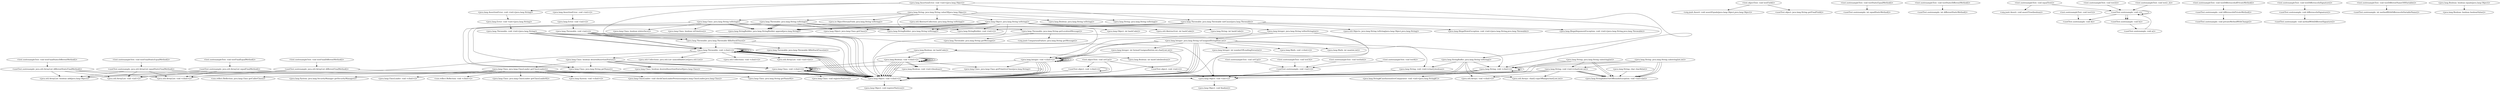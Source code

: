 digraph "old-call-graph" {
    "<test.objectTest: void setUp()>"
    "<sootTest.object: void <clinit>()>"
    "<test.objectTest: void setUp()>"->"<sootTest.object: void <clinit>()>";
    "<java.lang.Object: void <clinit>()>"
    "<test.objectTest: void setUp()>"->"<java.lang.Object: void <clinit>()>";
    "<test.objectTest: void testField()>"
    "<org.junit.Assert: void assertEquals(java.lang.Object,java.lang.Object)>"
    "<test.objectTest: void testField()>"->"<org.junit.Assert: void assertEquals(java.lang.Object,java.lang.Object)>";
    "<test.sootexampleTest: void testStaticEqualMethod()>"
    "<sootTest.sootexample: int equalStaticMethod()>"
    "<test.sootexampleTest: void testStaticEqualMethod()>"->"<sootTest.sootexample: int equalStaticMethod()>";
    "<test.sootexampleTest: void testFinalStaticDifferentMethod()>"
    "<sootTest.sootexample: java.util.ArrayList differentStaticFinalMethod()>"
    "<test.sootexampleTest: void testFinalStaticDifferentMethod()>"->"<sootTest.sootexample: java.util.ArrayList differentStaticFinalMethod()>";
    "<test.sootexampleTest: void testStaticDifferentMethod()>"
    "<sootTest.sootexample: int differentStaticMethod()>"
    "<test.sootexampleTest: void testStaticDifferentMethod()>"->"<sootTest.sootexample: int differentStaticMethod()>";
    "<test.sootexampleTest: void testFinalStaticEqualMethod()>"
    "<sootTest.sootexample: java.util.ArrayList equalStaticFinalMethod()>"
    "<test.sootexampleTest: void testFinalStaticEqualMethod()>"->"<sootTest.sootexample: java.util.ArrayList equalStaticFinalMethod()>";
    "<test.sootexampleTest: void equalTest()>"
    "<org.junit.Assert: void assertTrue(boolean)>"
    "<test.sootexampleTest: void equalTest()>"->"<org.junit.Assert: void assertTrue(boolean)>";
    "<sootTest.object: void <clinit>()>"->"<sootTest.object: void <clinit>()>";
    "<sootTest.object: void <clinit>()>"->"<java.lang.Object: void <clinit>()>";
    "<java.lang.Object: void <clinit>()>"->"<java.lang.Object: void <clinit>()>";
    "<java.lang.Object: void registerNatives()>"
    "<java.lang.Object: void <clinit>()>"->"<java.lang.Object: void registerNatives()>";
    "<java.util.ArrayList: void <clinit>()>"
    "<sootTest.sootexample: java.util.ArrayList differentStaticFinalMethod()>"->"<java.util.ArrayList: void <clinit>()>";
    "<sootTest.sootexample: java.util.ArrayList differentStaticFinalMethod()>"->"<java.lang.Object: void <clinit>()>";
    "<sootTest.sootexample: java.util.ArrayList equalStaticFinalMethod()>"->"<java.util.ArrayList: void <clinit>()>";
    "<sootTest.sootexample: java.util.ArrayList equalStaticFinalMethod()>"->"<java.lang.Object: void <clinit>()>";
    "<java.lang.String: void <clinit>()>"
    "<java.lang.String: void <clinit>()>"->"<java.lang.String: void <clinit>()>";
    "<java.lang.String: void <clinit>()>"->"<java.lang.Object: void <clinit>()>";
    "<java.lang.String: void <clinit>()>"->"<java.lang.String: void <clinit>()>";
    "<java.lang.String: void <clinit>()>"->"<java.lang.Object: void <clinit>()>";
    "<sootTest.object: void <init>()>"
    "<test.objectTest: void setUp()>"->"<sootTest.object: void <init>()>";
    "<sootTest.object: java.lang.String getFinalField()>"
    "<test.objectTest: void testField()>"->"<sootTest.object: java.lang.String getFinalField()>";
    "<test.sootexampleTest: void setUp()>"
    "<sootTest.sootexample: void <init>()>"
    "<test.sootexampleTest: void setUp()>"->"<sootTest.sootexample: void <init>()>";
    "<test.sootexampleTest: void test1()>"
    "<sootTest.sootexample: void d()>"
    "<test.sootexampleTest: void test1()>"->"<sootTest.sootexample: void d()>";
    "<test.sootexampleTest: void test2()>"
    "<sootTest.sootexample: void c()>"
    "<test.sootexampleTest: void test2()>"->"<sootTest.sootexample: void c()>";
    "<test.sootexampleTest: void test3()>"
    "<test.sootexampleTest: void test3()>"->"<sootTest.sootexample: void <init>()>";
    "<test.sootexampleTest: void test2_2()>"
    "<test.sootexampleTest: void test2_2()>"->"<sootTest.sootexample: void c()>";
    "<test.sootexampleTest: void testInit()>"
    "<test.sootexampleTest: void testInit()>"->"<sootTest.sootexample: void <init>()>";
    "<test.sootexampleTest: void test4()>"
    "<test.sootexampleTest: void test4()>"->"<sootTest.sootexample: void <init>()>";
    "<test.sootexampleTest: void testDifferenceInAPrivateMethod()>"
    "<sootTest.sootexample: void differenceInPrivateMethod()>"
    "<test.sootexampleTest: void testDifferenceInAPrivateMethod()>"->"<sootTest.sootexample: void differenceInPrivateMethod()>";
    "<test.sootexampleTest: void testDifferenceInSignature()>"
    "<sootTest.sootexample: void differenceInSignature()>"
    "<test.sootexampleTest: void testDifferenceInSignature()>"->"<sootTest.sootexample: void differenceInSignature()>";
    "<test.sootexampleTest: void testDifferentNameOfAVariable()>"
    "<sootTest.sootexample: int methodWithDifferenceInVariableName()>"
    "<test.sootexampleTest: void testDifferentNameOfAVariable()>"->"<sootTest.sootexample: int methodWithDifferenceInVariableName()>";
    "<test.sootexampleTest: void testFinalEqualMethod()>"
    "<sootTest.sootexample: java.util.ArrayList equalFinalMethod()>"
    "<test.sootexampleTest: void testFinalEqualMethod()>"->"<sootTest.sootexample: java.util.ArrayList equalFinalMethod()>";
    "<sootTest.sootexample: java.util.ArrayList equalFinalMethod()>"->"<java.util.ArrayList: void <clinit>()>";
    "<sootTest.sootexample: java.util.ArrayList equalFinalMethod()>"->"<java.lang.Object: void <clinit>()>";
    "<test.sootexampleTest: void testFinalDifferentMethod()>"
    "<sootTest.sootexample: java.util.ArrayList differentFinalMethod()>"
    "<test.sootexampleTest: void testFinalDifferentMethod()>"->"<sootTest.sootexample: java.util.ArrayList differentFinalMethod()>";
    "<sootTest.sootexample: java.util.ArrayList differentFinalMethod()>"->"<java.util.ArrayList: void <clinit>()>";
    "<sootTest.sootexample: java.util.ArrayList differentFinalMethod()>"->"<java.lang.Object: void <clinit>()>";
    "<test.sootexampleTest: void equalTest()>"->"<sootTest.sootexample: void c()>";
    "<java.util.ArrayList: void <init>()>"
    "<sootTest.sootexample: java.util.ArrayList differentStaticFinalMethod()>"->"<java.util.ArrayList: void <init>()>";
    "<java.util.ArrayList: boolean add(java.lang.Object)>"
    "<sootTest.sootexample: java.util.ArrayList differentStaticFinalMethod()>"->"<java.util.ArrayList: boolean add(java.lang.Object)>";
    "<sootTest.sootexample: java.util.ArrayList equalStaticFinalMethod()>"->"<java.util.ArrayList: void <init>()>";
    "<sootTest.sootexample: java.util.ArrayList equalStaticFinalMethod()>"->"<java.util.ArrayList: boolean add(java.lang.Object)>";
    "<java.lang.AssertionError: void <init>(java.lang.Object)>"
    "<java.lang.AssertionError: void <init>(java.lang.Object)>"->"<java.lang.String: void <clinit>()>";
    "<java.lang.String: java.lang.String valueOf(java.lang.Object)>"
    "<java.lang.AssertionError: void <init>(java.lang.Object)>"->"<java.lang.String: java.lang.String valueOf(java.lang.Object)>";
    "<java.lang.AssertionError: void <init>(java.lang.Object)>"->"<java.lang.Object: void <clinit>()>";
    "<java.lang.String$CaseInsensitiveComparator: void <init>(java.lang.String$1)>"
    "<java.lang.String: void <clinit>()>"->"<java.lang.String$CaseInsensitiveComparator: void <init>(java.lang.String$1)>";
    "<java.lang.Throwable: java.lang.String toString()>"
    "<java.lang.String: java.lang.String valueOf(java.lang.Object)>"->"<java.lang.Throwable: java.lang.String toString()>";
    "<java.lang.Object: java.lang.String toString()>"
    "<java.lang.String: java.lang.String valueOf(java.lang.Object)>"->"<java.lang.Object: java.lang.String toString()>";
    "<java.util.AbstractCollection: java.lang.String toString()>"
    "<java.lang.String: java.lang.String valueOf(java.lang.Object)>"->"<java.util.AbstractCollection: java.lang.String toString()>";
    "<java.lang.StringBuffer: java.lang.String toString()>"
    "<java.lang.String: java.lang.String valueOf(java.lang.Object)>"->"<java.lang.StringBuffer: java.lang.String toString()>";
    "<java.lang.Boolean: java.lang.String toString()>"
    "<java.lang.String: java.lang.String valueOf(java.lang.Object)>"->"<java.lang.Boolean: java.lang.String toString()>";
    "<java.lang.StringBuilder: java.lang.String toString()>"
    "<java.lang.String: java.lang.String valueOf(java.lang.Object)>"->"<java.lang.StringBuilder: java.lang.String toString()>";
    "<java.lang.Class: java.lang.String toString()>"
    "<java.lang.String: java.lang.String valueOf(java.lang.Object)>"->"<java.lang.Class: java.lang.String toString()>";
    "<java.lang.String: java.lang.String toString()>"
    "<java.lang.String: java.lang.String valueOf(java.lang.Object)>"->"<java.lang.String: java.lang.String toString()>";
    "<java.io.ObjectStreamField: java.lang.String toString()>"
    "<java.lang.String: java.lang.String valueOf(java.lang.Object)>"->"<java.io.ObjectStreamField: java.lang.String toString()>";
    "<java.lang.Integer: void <clinit>()>"
    "<java.lang.Object: java.lang.String toString()>"->"<java.lang.Integer: void <clinit>()>";
    "<java.lang.Integer: java.lang.String toHexString(int)>"
    "<java.lang.Object: java.lang.String toString()>"->"<java.lang.Integer: java.lang.String toHexString(int)>";
    "<java.lang.Object: java.lang.String toString()>"->"<java.lang.Object: void <clinit>()>";
    "<java.util.Arrays: void <clinit>()>"
    "<java.lang.StringBuffer: java.lang.String toString()>"->"<java.util.Arrays: void <clinit>()>";
    "<java.util.Arrays: char[] copyOfRange(char[],int,int)>"
    "<java.lang.StringBuffer: java.lang.String toString()>"->"<java.util.Arrays: char[] copyOfRange(char[],int,int)>";
    "<java.lang.StringBuffer: java.lang.String toString()>"->"<java.lang.Object: void <clinit>()>";
    "<java.lang.StringBuffer: java.lang.String toString()>"->"<java.lang.String: void <clinit>()>";
    "<java.lang.StringBuffer: java.lang.String toString()>"->"<java.lang.Object: void <clinit>()>";
    "<java.lang.Class: void <clinit>()>"
    "<java.lang.Integer: void <clinit>()>"->"<java.lang.Class: void <clinit>()>";
    "<java.lang.Class: java.lang.Class getPrimitiveClass(java.lang.String)>"
    "<java.lang.Integer: void <clinit>()>"->"<java.lang.Class: java.lang.Class getPrimitiveClass(java.lang.String)>";
    "<java.lang.Integer: void <clinit>()>"->"<java.lang.Object: void <clinit>()>";
    "<java.lang.Integer: void <clinit>()>"->"<java.lang.Integer: void <clinit>()>";
    "<java.lang.Integer: void <clinit>()>"->"<java.lang.Object: void <clinit>()>";
    "<java.lang.Integer: void <clinit>()>"->"<java.lang.Integer: void <clinit>()>";
    "<java.lang.Integer: void <clinit>()>"->"<java.lang.Object: void <clinit>()>";
    "<java.lang.Integer: void <clinit>()>"->"<java.lang.Integer: void <clinit>()>";
    "<java.lang.Integer: void <clinit>()>"->"<java.lang.Object: void <clinit>()>";
    "<java.lang.Integer: void <clinit>()>"->"<java.lang.Integer: void <clinit>()>";
    "<java.lang.Integer: void <clinit>()>"->"<java.lang.Object: void <clinit>()>";
    "<java.lang.Integer: void <clinit>()>"->"<java.lang.Integer: void <clinit>()>";
    "<java.lang.Integer: void <clinit>()>"->"<java.lang.Object: void <clinit>()>";
    "<java.lang.Integer: java.lang.String toHexString(int)>"->"<java.lang.Integer: void <clinit>()>";
    "<java.lang.Integer: java.lang.String toUnsignedString0(int,int)>"
    "<java.lang.Integer: java.lang.String toHexString(int)>"->"<java.lang.Integer: java.lang.String toUnsignedString0(int,int)>";
    "<java.lang.Integer: java.lang.String toHexString(int)>"->"<java.lang.Object: void <clinit>()>";
    "<java.lang.Class: void <clinit>()>"->"<java.lang.Class: void <clinit>()>";
    "<java.lang.Class: void registerNatives()>"
    "<java.lang.Class: void <clinit>()>"->"<java.lang.Class: void registerNatives()>";
    "<java.lang.Class: void <clinit>()>"->"<java.lang.Object: void <clinit>()>";
    "<java.lang.Class: void <clinit>()>"->"<java.lang.Class: void <clinit>()>";
    "<java.lang.Class: void <clinit>()>"->"<java.lang.Object: void <clinit>()>";
    "<java.lang.Class: void <clinit>()>"->"<java.lang.Class: void <clinit>()>";
    "<java.lang.Class: void <clinit>()>"->"<java.lang.Object: void <clinit>()>";
    "<java.lang.Class: void <clinit>()>"->"<java.lang.Class: void <clinit>()>";
    "<java.lang.Class: void <clinit>()>"->"<java.lang.Object: void <clinit>()>";
    "<java.lang.Integer: java.lang.String toUnsignedString0(int,int)>"->"<java.lang.Integer: void <clinit>()>";
    "<java.lang.Integer: int formatUnsignedInt(int,int,char[],int,int)>"
    "<java.lang.Integer: java.lang.String toUnsignedString0(int,int)>"->"<java.lang.Integer: int formatUnsignedInt(int,int,char[],int,int)>";
    "<java.lang.Math: int max(int,int)>"
    "<java.lang.Integer: java.lang.String toUnsignedString0(int,int)>"->"<java.lang.Math: int max(int,int)>";
    "<java.lang.Integer: int numberOfLeadingZeros(int)>"
    "<java.lang.Integer: java.lang.String toUnsignedString0(int,int)>"->"<java.lang.Integer: int numberOfLeadingZeros(int)>";
    "<java.lang.Integer: java.lang.String toUnsignedString0(int,int)>"->"<java.lang.Object: void <clinit>()>";
    "<java.lang.Integer: java.lang.String toUnsignedString0(int,int)>"->"<java.lang.String: void <clinit>()>";
    "<java.lang.Integer: java.lang.String toUnsignedString0(int,int)>"->"<java.lang.Object: void <clinit>()>";
    "<java.lang.Integer: java.lang.String toUnsignedString0(int,int)>"->"<java.lang.Integer: void <clinit>()>";
    "<java.lang.Integer: java.lang.String toUnsignedString0(int,int)>"->"<java.lang.Object: void <clinit>()>";
    "<java.lang.Math: void <clinit>()>"
    "<java.lang.Integer: java.lang.String toUnsignedString0(int,int)>"->"<java.lang.Math: void <clinit>()>";
    "<java.lang.Integer: java.lang.String toUnsignedString0(int,int)>"->"<java.lang.Object: void <clinit>()>";
    "<java.lang.Integer: int formatUnsignedInt(int,int,char[],int,int)>"->"<java.lang.Integer: void <clinit>()>";
    "<java.lang.Integer: int formatUnsignedInt(int,int,char[],int,int)>"->"<java.lang.Object: void <clinit>()>";
    "<java.lang.Object: void <init>()>"
    "<sootTest.object: void <init>()>"->"<java.lang.Object: void <init>()>";
    "<java.lang.Object: void finalize()>"
    "<java.lang.Object: void <init>()>"->"<java.lang.Object: void finalize()>";
    "<sootTest.sootexample: void <init>()>"->"<java.lang.Object: void <init>()>";
    "<sootTest.sootexample: void b()>"
    "<sootTest.sootexample: void c()>"->"<sootTest.sootexample: void b()>";
    "<sootTest.sootexample: void c()>"->"<sootTest.sootexample: void b()>";
    "<sootTest.sootexample: void c()>"->"<sootTest.sootexample: void c()>";
    "<sootTest.sootexample: void c()>"->"<sootTest.sootexample: void d()>";
    "<sootTest.sootexample: void privateMethodWithChange()>"
    "<sootTest.sootexample: void differenceInPrivateMethod()>"->"<sootTest.sootexample: void privateMethodWithChange()>";
    "<sootTest.sootexample: void methodWithDifferentSignature()>"
    "<sootTest.sootexample: void differenceInSignature()>"->"<sootTest.sootexample: void methodWithDifferentSignature()>";
    "<sootTest.sootexample: java.util.ArrayList equalFinalMethod()>"->"<java.util.ArrayList: void <init>()>";
    "<sootTest.sootexample: java.util.ArrayList equalFinalMethod()>"->"<java.util.ArrayList: boolean add(java.lang.Object)>";
    "<sootTest.sootexample: java.util.ArrayList differentFinalMethod()>"->"<java.util.ArrayList: void <init>()>";
    "<sootTest.sootexample: java.util.ArrayList differentFinalMethod()>"->"<java.util.ArrayList: boolean add(java.lang.Object)>";
    "<java.lang.AssertionError: void <init>()>"
    "<java.lang.Error: void <init>()>"
    "<java.lang.AssertionError: void <init>()>"->"<java.lang.Error: void <init>()>";
    "<java.lang.AssertionError: void <init>(java.lang.String)>"
    "<java.lang.AssertionError: void <init>(java.lang.Object)>"->"<java.lang.AssertionError: void <init>(java.lang.String)>";
    "<java.lang.Throwable: java.lang.Throwable initCause(java.lang.Throwable)>"
    "<java.lang.AssertionError: void <init>(java.lang.Object)>"->"<java.lang.Throwable: java.lang.Throwable initCause(java.lang.Throwable)>";
    "<java.util.Objects: java.lang.String toString(java.lang.Object,java.lang.String)>"
    "<java.lang.Throwable: java.lang.Throwable initCause(java.lang.Throwable)>"->"<java.util.Objects: java.lang.String toString(java.lang.Object,java.lang.String)>";
    "<java.lang.Boolean: boolean equals(java.lang.Object)>"
    "<java.lang.Boolean: boolean booleanValue()>"
    "<java.lang.Boolean: boolean equals(java.lang.Object)>"->"<java.lang.Boolean: boolean booleanValue()>";
    "<java.lang.Class: java.lang.String getName()>"
    "<java.lang.Class: java.lang.String getName0()>"
    "<java.lang.Class: java.lang.String getName()>"->"<java.lang.Class: java.lang.String getName0()>";
    "<java.lang.Object: java.lang.Class getClass()>"
    "<java.lang.Throwable: java.lang.String toString()>"->"<java.lang.Object: java.lang.Class getClass()>";
    "<java.lang.Throwable: java.lang.String getLocalizedMessage()>"
    "<java.lang.Throwable: java.lang.String toString()>"->"<java.lang.Throwable: java.lang.String getLocalizedMessage()>";
    "<java.lang.Throwable: java.lang.String toString()>"->"<java.lang.Class: java.lang.String getName()>";
    "<java.lang.StringBuilder: void <init>()>"
    "<java.lang.Throwable: java.lang.String toString()>"->"<java.lang.StringBuilder: void <init>()>";
    "<java.lang.StringBuilder: java.lang.StringBuilder append(java.lang.String)>"
    "<java.lang.Throwable: java.lang.String toString()>"->"<java.lang.StringBuilder: java.lang.StringBuilder append(java.lang.String)>";
    "<java.lang.Throwable: java.lang.String toString()>"->"<java.lang.StringBuilder: java.lang.StringBuilder append(java.lang.String)>";
    "<java.lang.Throwable: java.lang.String toString()>"->"<java.lang.StringBuilder: java.lang.StringBuilder append(java.lang.String)>";
    "<java.lang.Throwable: java.lang.String toString()>"->"<java.lang.StringBuilder: java.lang.String toString()>";
    "<java.lang.Object: java.lang.String toString()>"->"<java.lang.StringBuilder: void <init>()>";
    "<java.lang.Object: java.lang.String toString()>"->"<java.lang.StringBuilder: java.lang.StringBuilder append(java.lang.String)>";
    "<java.lang.Object: java.lang.String toString()>"->"<java.lang.Object: java.lang.Class getClass()>";
    "<java.lang.Object: int hashCode()>"
    "<java.lang.Object: java.lang.String toString()>"->"<java.lang.Object: int hashCode()>";
    "<java.util.AbstractList: int hashCode()>"
    "<java.lang.Object: java.lang.String toString()>"->"<java.util.AbstractList: int hashCode()>";
    "<java.lang.Boolean: int hashCode()>"
    "<java.lang.Object: java.lang.String toString()>"->"<java.lang.Boolean: int hashCode()>";
    "<java.lang.String: int hashCode()>"
    "<java.lang.Object: java.lang.String toString()>"->"<java.lang.String: int hashCode()>";
    "<java.lang.Object: java.lang.String toString()>"->"<java.lang.Class: java.lang.String getName()>";
    "<java.lang.Object: java.lang.String toString()>"->"<java.lang.StringBuilder: java.lang.StringBuilder append(java.lang.String)>";
    "<java.lang.Object: java.lang.String toString()>"->"<java.lang.StringBuilder: java.lang.StringBuilder append(java.lang.String)>";
    "<java.lang.Object: java.lang.String toString()>"->"<java.lang.StringBuilder: java.lang.String toString()>";
    "<java.lang.Boolean: void <clinit>()>"
    "<java.lang.Boolean: int hashCode()>"->"<java.lang.Boolean: void <clinit>()>";
    "<java.lang.Boolean: int hashCode(boolean)>"
    "<java.lang.Boolean: int hashCode()>"->"<java.lang.Boolean: int hashCode(boolean)>";
    "<java.lang.Boolean: int hashCode()>"->"<java.lang.Object: void <clinit>()>";
    "<java.lang.Boolean: void <clinit>()>"->"<java.lang.Boolean: void <clinit>()>";
    "<java.lang.Boolean: void <clinit>()>"->"<java.lang.Class: java.lang.Class getPrimitiveClass(java.lang.String)>";
    "<java.lang.Boolean: void <clinit>()>"->"<java.lang.Object: void <clinit>()>";
    "<java.lang.Boolean: void <clinit>()>"->"<java.lang.Boolean: void <clinit>()>";
    "<java.lang.Boolean: void <clinit>()>"->"<java.lang.Object: void <clinit>()>";
    "<java.lang.Boolean: void <clinit>()>"->"<java.lang.Class: void <clinit>()>";
    "<java.lang.Boolean: void <clinit>()>"->"<java.lang.Object: void <clinit>()>";
    "<java.lang.Boolean: void <clinit>()>"->"<java.lang.Boolean: void <clinit>()>";
    "<java.lang.Boolean: void <clinit>()>"->"<java.lang.Object: void <clinit>()>";
    "<java.lang.Boolean: void <clinit>()>"->"<java.lang.Boolean: void <clinit>()>";
    "<java.lang.Boolean: void <clinit>()>"->"<java.lang.Object: void <clinit>()>";
    "<java.lang.Boolean: void <clinit>()>"->"<java.lang.Boolean: void <clinit>()>";
    "<java.lang.Boolean: void <clinit>()>"->"<java.lang.Object: void <clinit>()>";
    "<java.lang.String: void <init>(char[],boolean)>"
    "<java.lang.StringBuffer: java.lang.String toString()>"->"<java.lang.String: void <init>(char[],boolean)>";
    "<java.lang.Class: java.lang.String toString()>"->"<java.lang.StringBuilder: void <init>()>";
    "<java.lang.Class: java.lang.String toString()>"->"<java.lang.StringBuilder: java.lang.StringBuilder append(java.lang.String)>";
    "<java.lang.Class: boolean isInterface()>"
    "<java.lang.Class: java.lang.String toString()>"->"<java.lang.Class: boolean isInterface()>";
    "<java.lang.Class: boolean isPrimitive()>"
    "<java.lang.Class: java.lang.String toString()>"->"<java.lang.Class: boolean isPrimitive()>";
    "<java.lang.Class: java.lang.String toString()>"->"<java.lang.Class: java.lang.String getName()>";
    "<java.lang.Class: java.lang.String toString()>"->"<java.lang.StringBuilder: java.lang.StringBuilder append(java.lang.String)>";
    "<java.lang.Class: java.lang.String toString()>"->"<java.lang.StringBuilder: java.lang.String toString()>";
    "<java.lang.Integer: java.lang.String toUnsignedString0(int,int)>"->"<java.lang.String: void <init>(char[],boolean)>";
    "<sootTest.sootexample: void a()>"
    "<sootTest.sootexample: void b()>"->"<sootTest.sootexample: void a()>";
    "<java.lang.Throwable: void <init>()>"
    "<java.lang.Error: void <init>()>"->"<java.lang.Throwable: void <init>()>";
    "<java.lang.Throwable: void <clinit>()>"
    "<java.lang.Throwable: void <init>()>"->"<java.lang.Throwable: void <clinit>()>";
    "<java.lang.Throwable: void <init>()>"->"<java.lang.Object: void <clinit>()>";
    "<java.lang.Throwable: void <init>()>"->"<java.lang.Throwable: void <clinit>()>";
    "<java.lang.Throwable: void <init>()>"->"<java.lang.Object: void <clinit>()>";
    "<java.lang.Throwable: void <clinit>()>"->"<java.lang.Throwable: void <clinit>()>";
    "<java.util.Collections: java.util.List unmodifiableList(java.util.List)>"
    "<java.lang.Throwable: void <clinit>()>"->"<java.util.Collections: java.util.List unmodifiableList(java.util.List)>";
    "<java.lang.Throwable: void <clinit>()>"->"<java.lang.Object: void <clinit>()>";
    "<java.lang.Throwable: void <clinit>()>"->"<java.lang.Throwable: void <clinit>()>";
    "<java.lang.Throwable: void <clinit>()>"->"<java.lang.Object: void <clinit>()>";
    "<java.lang.Throwable: void <clinit>()>"->"<java.lang.Throwable: void <clinit>()>";
    "<java.lang.Throwable: void <clinit>()>"->"<java.lang.Object: void <clinit>()>";
    "<java.lang.Throwable: void <clinit>()>"->"<java.lang.Throwable: void <clinit>()>";
    "<java.lang.Throwable: void <clinit>()>"->"<java.lang.Object: void <clinit>()>";
    "<java.util.Collections: void <clinit>()>"
    "<java.lang.Throwable: void <clinit>()>"->"<java.util.Collections: void <clinit>()>";
    "<java.lang.Throwable: void <clinit>()>"->"<java.lang.Object: void <clinit>()>";
    "<java.lang.Throwable: void <clinit>()>"->"<java.util.ArrayList: void <clinit>()>";
    "<java.lang.Throwable: void <clinit>()>"->"<java.lang.Object: void <clinit>()>";
    "<java.lang.Throwable: void <clinit>()>"->"<java.lang.Throwable: void <clinit>()>";
    "<java.lang.Throwable: void <clinit>()>"->"<java.lang.Object: void <clinit>()>";
    "<java.lang.Error: void <init>(java.lang.String)>"
    "<java.lang.AssertionError: void <init>(java.lang.String)>"->"<java.lang.Error: void <init>(java.lang.String)>";
    "<java.lang.Throwable: java.lang.Throwable initCause(java.lang.Throwable)>"->"<java.lang.StringBuilder: void <init>()>";
    "<java.lang.Throwable: java.lang.Throwable initCause(java.lang.Throwable)>"->"<java.lang.StringBuilder: java.lang.StringBuilder append(java.lang.String)>";
    "<java.lang.Throwable: java.lang.Throwable initCause(java.lang.Throwable)>"->"<java.lang.StringBuilder: java.lang.StringBuilder append(java.lang.String)>";
    "<java.lang.Throwable: java.lang.Throwable initCause(java.lang.Throwable)>"->"<java.lang.StringBuilder: java.lang.String toString()>";
    "<java.lang.IllegalStateException: void <init>(java.lang.String,java.lang.Throwable)>"
    "<java.lang.Throwable: java.lang.Throwable initCause(java.lang.Throwable)>"->"<java.lang.IllegalStateException: void <init>(java.lang.String,java.lang.Throwable)>";
    "<java.lang.IllegalArgumentException: void <init>(java.lang.String,java.lang.Throwable)>"
    "<java.lang.Throwable: java.lang.Throwable initCause(java.lang.Throwable)>"->"<java.lang.IllegalArgumentException: void <init>(java.lang.String,java.lang.Throwable)>";
    "<java.lang.Throwable: java.lang.String getMessage()>"
    "<java.lang.Throwable: java.lang.String getLocalizedMessage()>"->"<java.lang.Throwable: java.lang.String getMessage()>";
    "<org.junit.ComparisonFailure: java.lang.String getMessage()>"
    "<java.lang.Throwable: java.lang.String getLocalizedMessage()>"->"<org.junit.ComparisonFailure: java.lang.String getMessage()>";
    "<java.lang.Boolean: void <init>(boolean)>"
    "<java.lang.Boolean: void <clinit>()>"->"<java.lang.Boolean: void <init>(boolean)>";
    "<java.lang.Boolean: void <clinit>()>"->"<java.lang.Boolean: void <init>(boolean)>";
    "<java.lang.String: void <init>(char[],boolean)>"->"<java.lang.Object: void <init>()>";
    "<sootTest.sootexample: void a()>"->"<sootTest.sootexample: void c()>";
    "<java.lang.Throwable: void <init>()>"->"<java.lang.Object: void <init>()>";
    "<java.lang.Throwable: java.lang.Throwable fillInStackTrace()>"
    "<java.lang.Throwable: void <init>()>"->"<java.lang.Throwable: java.lang.Throwable fillInStackTrace()>";
    "<java.lang.Throwable: java.lang.Throwable fillInStackTrace()>"->"<java.lang.Throwable: void <clinit>()>";
    "<java.lang.Throwable: java.lang.Throwable fillInStackTrace()>"->"<java.lang.Object: void <clinit>()>";
    "<java.lang.Class: boolean desiredAssertionStatus()>"
    "<java.lang.Throwable: void <clinit>()>"->"<java.lang.Class: boolean desiredAssertionStatus()>";
    "<java.util.ArrayList: void <init>(int)>"
    "<java.lang.Throwable: void <clinit>()>"->"<java.util.ArrayList: void <init>(int)>";
    "<java.lang.Class: boolean desiredAssertionStatus()>"->"<java.lang.Class: void <clinit>()>";
    "<java.lang.Class: boolean desiredAssertionStatus0(java.lang.Class)>"
    "<java.lang.Class: boolean desiredAssertionStatus()>"->"<java.lang.Class: boolean desiredAssertionStatus0(java.lang.Class)>";
    "<java.lang.Class: boolean desiredAssertionStatus()>"->"<java.lang.Class: boolean desiredAssertionStatus0(java.lang.Class)>";
    "<java.lang.Class: boolean desiredAssertionStatus()>"->"<java.lang.Object: void <clinit>()>";
    "<java.lang.Class: boolean desiredAssertionStatus()>"->"<java.lang.Class: void <clinit>()>";
    "<java.lang.Class: boolean desiredAssertionStatus()>"->"<java.lang.Object: void <clinit>()>";
    "<java.lang.Throwable: void <init>(java.lang.String)>"
    "<java.lang.Error: void <init>(java.lang.String)>"->"<java.lang.Throwable: void <init>(java.lang.String)>";
    "<java.lang.Throwable: void <init>(java.lang.String)>"->"<java.lang.Throwable: void <clinit>()>";
    "<java.lang.Throwable: void <init>(java.lang.String)>"->"<java.lang.Object: void <clinit>()>";
    "<java.lang.Throwable: void <init>(java.lang.String)>"->"<java.lang.Throwable: void <clinit>()>";
    "<java.lang.Throwable: void <init>(java.lang.String)>"->"<java.lang.Object: void <clinit>()>";
    "<java.lang.Boolean: void <init>(boolean)>"->"<java.lang.Object: void <init>()>";
    "<java.lang.Throwable: java.lang.Throwable fillInStackTrace(int)>"
    "<java.lang.Throwable: java.lang.Throwable fillInStackTrace()>"->"<java.lang.Throwable: java.lang.Throwable fillInStackTrace(int)>";
    "<java.lang.Class: java.lang.ClassLoader getClassLoader()>"
    "<java.lang.Class: boolean desiredAssertionStatus()>"->"<java.lang.Class: java.lang.ClassLoader getClassLoader()>";
    "<java.lang.Class: boolean desiredAssertionStatus()>"->"<java.lang.Class: java.lang.String getName()>";
    "<java.lang.System: void <clinit>()>"
    "<java.lang.Class: java.lang.ClassLoader getClassLoader()>"->"<java.lang.System: void <clinit>()>";
    "<java.lang.ClassLoader: void checkClassLoaderPermission(java.lang.ClassLoader,java.lang.Class)>"
    "<java.lang.Class: java.lang.ClassLoader getClassLoader()>"->"<java.lang.ClassLoader: void checkClassLoaderPermission(java.lang.ClassLoader,java.lang.Class)>";
    "<sun.reflect.Reflection: java.lang.Class getCallerClass()>"
    "<java.lang.Class: java.lang.ClassLoader getClassLoader()>"->"<sun.reflect.Reflection: java.lang.Class getCallerClass()>";
    "<java.lang.System: java.lang.SecurityManager getSecurityManager()>"
    "<java.lang.Class: java.lang.ClassLoader getClassLoader()>"->"<java.lang.System: java.lang.SecurityManager getSecurityManager()>";
    "<java.lang.Class: java.lang.ClassLoader getClassLoader()>"->"<java.lang.Object: void <clinit>()>";
    "<java.lang.ClassLoader: void <clinit>()>"
    "<java.lang.Class: java.lang.ClassLoader getClassLoader()>"->"<java.lang.ClassLoader: void <clinit>()>";
    "<java.lang.Class: java.lang.ClassLoader getClassLoader()>"->"<java.lang.Object: void <clinit>()>";
    "<sun.reflect.Reflection: void <clinit>()>"
    "<java.lang.Class: java.lang.ClassLoader getClassLoader()>"->"<sun.reflect.Reflection: void <clinit>()>";
    "<java.lang.Class: java.lang.ClassLoader getClassLoader()>"->"<java.lang.Object: void <clinit>()>";
    "<java.lang.Throwable: void <init>(java.lang.String)>"->"<java.lang.Object: void <init>()>";
    "<java.lang.Throwable: void <init>(java.lang.String)>"->"<java.lang.Throwable: java.lang.Throwable fillInStackTrace()>";
    "<java.lang.Class: java.lang.ClassLoader getClassLoader0()>"
    "<java.lang.Class: java.lang.ClassLoader getClassLoader()>"->"<java.lang.Class: java.lang.ClassLoader getClassLoader0()>";
    "<java.lang.String: java.lang.String substring(int)>"
    "<java.lang.String: java.lang.String substring(int)>"->"<java.lang.String: void <clinit>()>";
    "<java.lang.String: java.lang.String substring(int)>"->"<java.lang.Object: void <clinit>()>";
    "<java.lang.String: java.lang.String substring(int,int)>"
    "<java.lang.String: java.lang.String substring(int,int)>"->"<java.lang.String: void <clinit>()>";
    "<java.lang.String: java.lang.String substring(int,int)>"->"<java.lang.Object: void <clinit>()>";
    "<java.lang.StringIndexOutOfBoundsException: void <init>(int)>"
    "<java.lang.String: java.lang.String substring(int)>"->"<java.lang.StringIndexOutOfBoundsException: void <init>(int)>";
    "<java.lang.String: java.lang.String substring(int)>"->"<java.lang.StringIndexOutOfBoundsException: void <init>(int)>";
    "<java.lang.String: void <init>(char[],int,int)>"
    "<java.lang.String: java.lang.String substring(int)>"->"<java.lang.String: void <init>(char[],int,int)>";
    "<java.lang.String: void <init>(char[],int,int)>"->"<java.util.Arrays: void <clinit>()>";
    "<java.lang.String: void <init>(char[],int,int)>"->"<java.util.Arrays: char[] copyOfRange(char[],int,int)>";
    "<java.lang.String: void <init>(char[],int,int)>"->"<java.lang.Object: void <clinit>()>";
    "<java.lang.String: java.lang.String substring(int,int)>"->"<java.lang.StringIndexOutOfBoundsException: void <init>(int)>";
    "<java.lang.String: java.lang.String substring(int,int)>"->"<java.lang.StringIndexOutOfBoundsException: void <init>(int)>";
    "<java.lang.String: java.lang.String substring(int,int)>"->"<java.lang.StringIndexOutOfBoundsException: void <init>(int)>";
    "<java.lang.String: java.lang.String substring(int,int)>"->"<java.lang.String: void <init>(char[],int,int)>";
    "<java.lang.String: void <init>(char[],int,int)>"->"<java.lang.Object: void <init>()>";
    "<java.lang.String: void <init>(char[],int,int)>"->"<java.lang.StringIndexOutOfBoundsException: void <init>(int)>";
    "<java.lang.String: void <init>(char[],int,int)>"->"<java.lang.StringIndexOutOfBoundsException: void <init>(int)>";
    "<java.lang.String: void <init>(char[],int,int)>"->"<java.lang.StringIndexOutOfBoundsException: void <init>(int)>";
    "<java.lang.String: char charAt(int)>"
    "<java.lang.String: char charAt(int)>"->"<java.lang.StringIndexOutOfBoundsException: void <init>(int)>";
}
